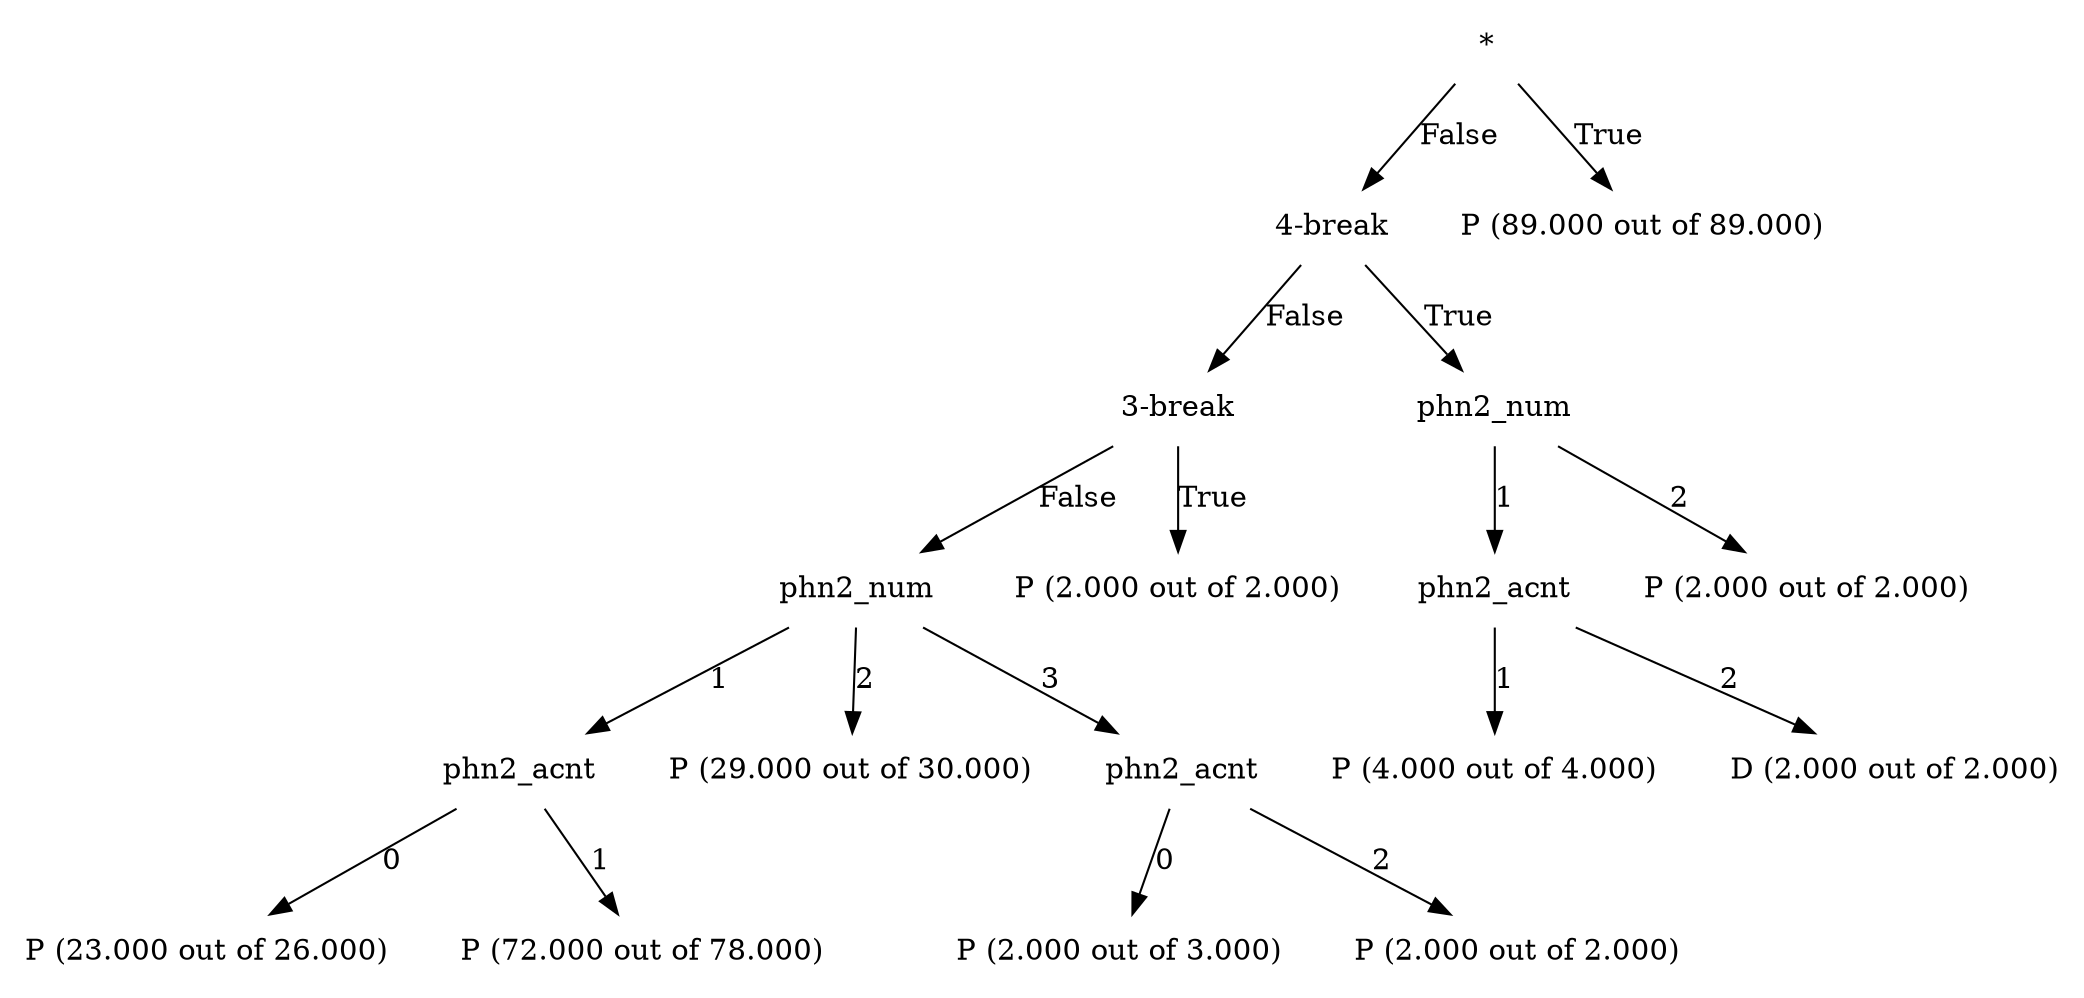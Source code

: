 digraph G {
"bg==" [ shape=plaintext label="*"]
"bg==" -> "bi0w" [ label="False" ]
"bi0w" [ shape=plaintext label="4-break"]
"bi0w" -> "bi0wLTA=" [ label="False" ]
"bi0wLTA=" [ shape=plaintext label="3-break"]
"bi0wLTA=" -> "bi0wLTAtMA==" [ label="False" ]
"bi0wLTAtMA==" [ shape=plaintext label="phn2_num"]
"bi0wLTAtMA==" -> "bi0wLTAtMC0w" [ label="1" ]
"bi0wLTAtMC0w" [ shape=plaintext label="phn2_acnt"]
"bi0wLTAtMC0w" -> "bi0wLTAtMC0wLTA=" [ label="0" ]
"bi0wLTAtMC0wLTA=" [ shape=plaintext label="P (23.000 out of 26.000)"]
"bi0wLTAtMC0w" -> "bi0wLTAtMC0wLTE=" [ label="1" ]
"bi0wLTAtMC0wLTE=" [ shape=plaintext label="P (72.000 out of 78.000)"]
"bi0wLTAtMA==" -> "bi0wLTAtMC0x" [ label="2" ]
"bi0wLTAtMC0x" [ shape=plaintext label="P (29.000 out of 30.000)"]
"bi0wLTAtMA==" -> "bi0wLTAtMC0y" [ label="3" ]
"bi0wLTAtMC0y" [ shape=plaintext label="phn2_acnt"]
"bi0wLTAtMC0y" -> "bi0wLTAtMC0yLTA=" [ label="0" ]
"bi0wLTAtMC0yLTA=" [ shape=plaintext label="P (2.000 out of 3.000)"]
"bi0wLTAtMC0y" -> "bi0wLTAtMC0yLTI=" [ label="2" ]
"bi0wLTAtMC0yLTI=" [ shape=plaintext label="P (2.000 out of 2.000)"]
"bi0wLTA=" -> "bi0wLTAtMQ==" [ label="True" ]
"bi0wLTAtMQ==" [ shape=plaintext label="P (2.000 out of 2.000)"]
"bi0w" -> "bi0wLTE=" [ label="True" ]
"bi0wLTE=" [ shape=plaintext label="phn2_num"]
"bi0wLTE=" -> "bi0wLTEtMA==" [ label="1" ]
"bi0wLTEtMA==" [ shape=plaintext label="phn2_acnt"]
"bi0wLTEtMA==" -> "bi0wLTEtMC0x" [ label="1" ]
"bi0wLTEtMC0x" [ shape=plaintext label="P (4.000 out of 4.000)"]
"bi0wLTEtMA==" -> "bi0wLTEtMC0y" [ label="2" ]
"bi0wLTEtMC0y" [ shape=plaintext label="D (2.000 out of 2.000)"]
"bi0wLTE=" -> "bi0wLTEtMQ==" [ label="2" ]
"bi0wLTEtMQ==" [ shape=plaintext label="P (2.000 out of 2.000)"]
"bg==" -> "bi0x" [ label="True" ]
"bi0x" [ shape=plaintext label="P (89.000 out of 89.000)"]
}
